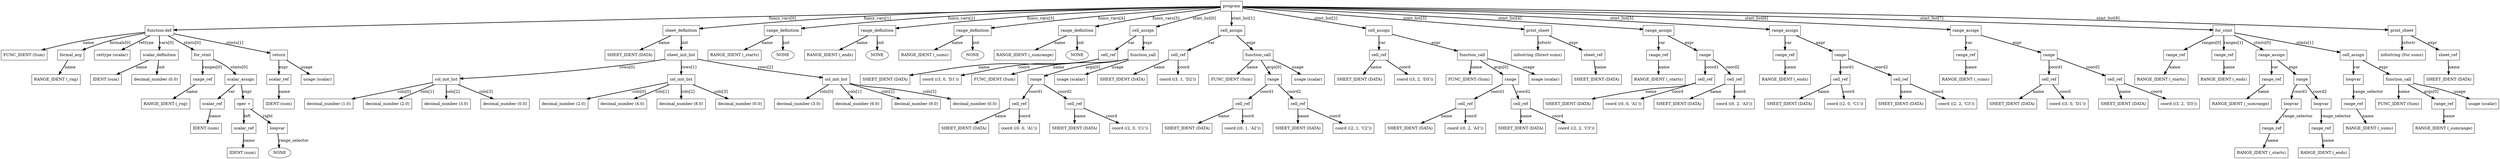 digraph parsetree {
    ratio=fill
    node [shape="box"]
    edge [style=bold]
    ranksep=equally
    nodesep=0.5
    rankdir = TB
    clusterrank = local
N0 [label="program"]
N1 [label="function-def"]
N2 [label="FUNC_IDENT (Sum)"]
N1->N2 [label="name"]
N3 [label="formal_arg"]
N4 [label="RANGE_IDENT (_rng)"]
N3->N4 [label="name"]
N1->N3 [label="formals[0]"]
N5 [label="rettype (scalar)"]
N1->N5 [label="rettype"]
N6 [label="scalar_definition"]
N7 [label="IDENT (sum)"]
N6->N7 [label="name"]
N8 [label="decimal_number (0.0)"]
N6->N8 [label="init"]
N1->N6 [label="vars[0]"]
N9 [label="for_stmt"]
N10 [label="range_ref"]
N11 [label="RANGE_IDENT (_rng)"]
N10->N11 [label="name"]
N9->N10 [label="ranges[0]"]
N12 [label="scalar_assign"]
N13 [label="scalar_ref"]
N14 [label="IDENT (sum)"]
N13->N14 [label="name"]
N12->N13 [label="var"]
N15 [label="oper +"]
N16 [label="scalar_ref"]
N17 [label="IDENT (sum)"]
N16->N17 [label="name"]
N15->N16 [label="left"]
N18 [label="loopvar"]
N19 [shape="ellipse", label="NONE"]
N18->N19 [label="range_selector"]
N15->N18 [label="right"]
N12->N15 [label="expr"]
N9->N12 [label="stmts[0]"]
N1->N9 [label="stmts[0]"]
N20 [label="return"]
N21 [label="scalar_ref"]
N22 [label="IDENT (sum)"]
N21->N22 [label="name"]
N20->N21 [label="expr"]
N23 [label="usage (scalar)"]
N20->N23 [label="usage"]
N1->N20 [label="stmts[1]"]
N0->N1 [label="funcs_vars[0]"]
N24 [label="sheet_definition"]
N25 [label="SHEET_IDENT (DATA)"]
N24->N25 [label="name"]
N26 [label="sheet_init_list"]
N27 [label="col_init_list"]
N28 [label="decimal_number (1.0)"]
N27->N28 [label="cols[0]"]
N29 [label="decimal_number (2.0)"]
N27->N29 [label="cols[1]"]
N30 [label="decimal_number (3.0)"]
N27->N30 [label="cols[2]"]
N31 [label="decimal_number (0.0)"]
N27->N31 [label="cols[3]"]
N26->N27 [label="rows[0]"]
N32 [label="col_init_list"]
N33 [label="decimal_number (2.0)"]
N32->N33 [label="cols[0]"]
N34 [label="decimal_number (4.0)"]
N32->N34 [label="cols[1]"]
N35 [label="decimal_number (8.0)"]
N32->N35 [label="cols[2]"]
N36 [label="decimal_number (0.0)"]
N32->N36 [label="cols[3]"]
N26->N32 [label="rows[1]"]
N37 [label="col_init_list"]
N38 [label="decimal_number (3.0)"]
N37->N38 [label="cols[0]"]
N39 [label="decimal_number (6.0)"]
N37->N39 [label="cols[1]"]
N40 [label="decimal_number (9.0)"]
N37->N40 [label="cols[2]"]
N41 [label="decimal_number (0.0)"]
N37->N41 [label="cols[3]"]
N26->N37 [label="rows[2]"]
N24->N26 [label="init"]
N0->N24 [label="funcs_vars[1]"]
N42 [label="range_definition"]
N43 [label="RANGE_IDENT (_starts)"]
N42->N43 [label="name"]
N44 [shape="ellipse", label="NONE"]
N42->N44 [label="init"]
N0->N42 [label="funcs_vars[2]"]
N45 [label="range_definition"]
N46 [label="RANGE_IDENT (_ends)"]
N45->N46 [label="name"]
N47 [shape="ellipse", label="NONE"]
N45->N47 [label="init"]
N0->N45 [label="funcs_vars[3]"]
N48 [label="range_definition"]
N49 [label="RANGE_IDENT (_sums)"]
N48->N49 [label="name"]
N50 [shape="ellipse", label="NONE"]
N48->N50 [label="init"]
N0->N48 [label="funcs_vars[4]"]
N51 [label="range_definition"]
N52 [label="RANGE_IDENT (_sumrange)"]
N51->N52 [label="name"]
N53 [shape="ellipse", label="NONE"]
N51->N53 [label="init"]
N0->N51 [label="funcs_vars[5]"]
N54 [label="cell_assign"]
N55 [label="cell_ref"]
N56 [label="SHEET_IDENT (DATA)"]
N55->N56 [label="name"]
N57 [label="coord ((3, 0, 'D1'))"]
N55->N57 [label="coord"]
N54->N55 [label="var"]
N58 [label="function_call"]
N59 [label="FUNC_IDENT (Sum)"]
N58->N59 [label="name"]
N60 [label="range"]
N61 [label="cell_ref"]
N62 [label="SHEET_IDENT (DATA)"]
N61->N62 [label="name"]
N63 [label="coord ((0, 0, 'A1'))"]
N61->N63 [label="coord"]
N60->N61 [label="coord1"]
N64 [label="cell_ref"]
N65 [label="SHEET_IDENT (DATA)"]
N64->N65 [label="name"]
N66 [label="coord ((2, 0, 'C1'))"]
N64->N66 [label="coord"]
N60->N64 [label="coord2"]
N58->N60 [label="args[0]"]
N67 [label="usage (scalar)"]
N58->N67 [label="usage"]
N54->N58 [label="expr"]
N0->N54 [label="stmt_list[0]"]
N68 [label="cell_assign"]
N69 [label="cell_ref"]
N70 [label="SHEET_IDENT (DATA)"]
N69->N70 [label="name"]
N71 [label="coord ((3, 1, 'D2'))"]
N69->N71 [label="coord"]
N68->N69 [label="var"]
N72 [label="function_call"]
N73 [label="FUNC_IDENT (Sum)"]
N72->N73 [label="name"]
N74 [label="range"]
N75 [label="cell_ref"]
N76 [label="SHEET_IDENT (DATA)"]
N75->N76 [label="name"]
N77 [label="coord ((0, 1, 'A2'))"]
N75->N77 [label="coord"]
N74->N75 [label="coord1"]
N78 [label="cell_ref"]
N79 [label="SHEET_IDENT (DATA)"]
N78->N79 [label="name"]
N80 [label="coord ((2, 1, 'C2'))"]
N78->N80 [label="coord"]
N74->N78 [label="coord2"]
N72->N74 [label="args[0]"]
N81 [label="usage (scalar)"]
N72->N81 [label="usage"]
N68->N72 [label="expr"]
N0->N68 [label="stmt_list[1]"]
N82 [label="cell_assign"]
N83 [label="cell_ref"]
N84 [label="SHEET_IDENT (DATA)"]
N83->N84 [label="name"]
N85 [label="coord ((3, 2, 'D3'))"]
N83->N85 [label="coord"]
N82->N83 [label="var"]
N86 [label="function_call"]
N87 [label="FUNC_IDENT (Sum)"]
N86->N87 [label="name"]
N88 [label="range"]
N89 [label="cell_ref"]
N90 [label="SHEET_IDENT (DATA)"]
N89->N90 [label="name"]
N91 [label="coord ((0, 2, 'A3'))"]
N89->N91 [label="coord"]
N88->N89 [label="coord1"]
N92 [label="cell_ref"]
N93 [label="SHEET_IDENT (DATA)"]
N92->N93 [label="name"]
N94 [label="coord ((2, 2, 'C3'))"]
N92->N94 [label="coord"]
N88->N92 [label="coord2"]
N86->N88 [label="args[0]"]
N95 [label="usage (scalar)"]
N86->N95 [label="usage"]
N82->N86 [label="expr"]
N0->N82 [label="stmt_list[2]"]
N96 [label="print_sheet"]
N97 [label="infostring (Direct sums)"]
N96->N97 [label="infostr"]
N98 [label="sheet_ref"]
N99 [label="SHEET_IDENT (DATA)"]
N98->N99 [label="name"]
N96->N98 [label="expr"]
N0->N96 [label="stmt_list[3]"]
N100 [label="range_assign"]
N101 [label="range_ref"]
N102 [label="RANGE_IDENT (_starts)"]
N101->N102 [label="name"]
N100->N101 [label="var"]
N103 [label="range"]
N104 [label="cell_ref"]
N105 [label="SHEET_IDENT (DATA)"]
N104->N105 [label="name"]
N106 [label="coord ((0, 0, 'A1'))"]
N104->N106 [label="coord"]
N103->N104 [label="coord1"]
N107 [label="cell_ref"]
N108 [label="SHEET_IDENT (DATA)"]
N107->N108 [label="name"]
N109 [label="coord ((0, 2, 'A3'))"]
N107->N109 [label="coord"]
N103->N107 [label="coord2"]
N100->N103 [label="expr"]
N0->N100 [label="stmt_list[4]"]
N110 [label="range_assign"]
N111 [label="range_ref"]
N112 [label="RANGE_IDENT (_ends)"]
N111->N112 [label="name"]
N110->N111 [label="var"]
N113 [label="range"]
N114 [label="cell_ref"]
N115 [label="SHEET_IDENT (DATA)"]
N114->N115 [label="name"]
N116 [label="coord ((2, 0, 'C1'))"]
N114->N116 [label="coord"]
N113->N114 [label="coord1"]
N117 [label="cell_ref"]
N118 [label="SHEET_IDENT (DATA)"]
N117->N118 [label="name"]
N119 [label="coord ((2, 2, 'C3'))"]
N117->N119 [label="coord"]
N113->N117 [label="coord2"]
N110->N113 [label="expr"]
N0->N110 [label="stmt_list[5]"]
N120 [label="range_assign"]
N121 [label="range_ref"]
N122 [label="RANGE_IDENT (_sums)"]
N121->N122 [label="name"]
N120->N121 [label="var"]
N123 [label="range"]
N124 [label="cell_ref"]
N125 [label="SHEET_IDENT (DATA)"]
N124->N125 [label="name"]
N126 [label="coord ((3, 0, 'D1'))"]
N124->N126 [label="coord"]
N123->N124 [label="coord1"]
N127 [label="cell_ref"]
N128 [label="SHEET_IDENT (DATA)"]
N127->N128 [label="name"]
N129 [label="coord ((3, 2, 'D3'))"]
N127->N129 [label="coord"]
N123->N127 [label="coord2"]
N120->N123 [label="expr"]
N0->N120 [label="stmt_list[6]"]
N130 [label="for_stmt"]
N131 [label="range_ref"]
N132 [label="RANGE_IDENT (_starts)"]
N131->N132 [label="name"]
N130->N131 [label="ranges[0]"]
N133 [label="range_ref"]
N134 [label="RANGE_IDENT (_ends)"]
N133->N134 [label="name"]
N130->N133 [label="ranges[1]"]
N135 [label="range_assign"]
N136 [label="range_ref"]
N137 [label="RANGE_IDENT (_sumrange)"]
N136->N137 [label="name"]
N135->N136 [label="var"]
N138 [label="range"]
N139 [label="loopvar"]
N140 [label="range_ref"]
N141 [label="RANGE_IDENT (_starts)"]
N140->N141 [label="name"]
N139->N140 [label="range_selector"]
N138->N139 [label="coord1"]
N142 [label="loopvar"]
N143 [label="range_ref"]
N144 [label="RANGE_IDENT (_ends)"]
N143->N144 [label="name"]
N142->N143 [label="range_selector"]
N138->N142 [label="coord2"]
N135->N138 [label="expr"]
N130->N135 [label="stmts[0]"]
N145 [label="cell_assign"]
N146 [label="loopvar"]
N147 [label="range_ref"]
N148 [label="RANGE_IDENT (_sums)"]
N147->N148 [label="name"]
N146->N147 [label="range_selector"]
N145->N146 [label="var"]
N149 [label="function_call"]
N150 [label="FUNC_IDENT (Sum)"]
N149->N150 [label="name"]
N151 [label="range_ref"]
N152 [label="RANGE_IDENT (_sumrange)"]
N151->N152 [label="name"]
N149->N151 [label="args[0]"]
N153 [label="usage (scalar)"]
N149->N153 [label="usage"]
N145->N149 [label="expr"]
N130->N145 [label="stmts[1]"]
N0->N130 [label="stmt_list[7]"]
N154 [label="print_sheet"]
N155 [label="infostring (For sums)"]
N154->N155 [label="infostr"]
N156 [label="sheet_ref"]
N157 [label="SHEET_IDENT (DATA)"]
N156->N157 [label="name"]
N154->N156 [label="expr"]
N0->N154 [label="stmt_list[8]"]
}
